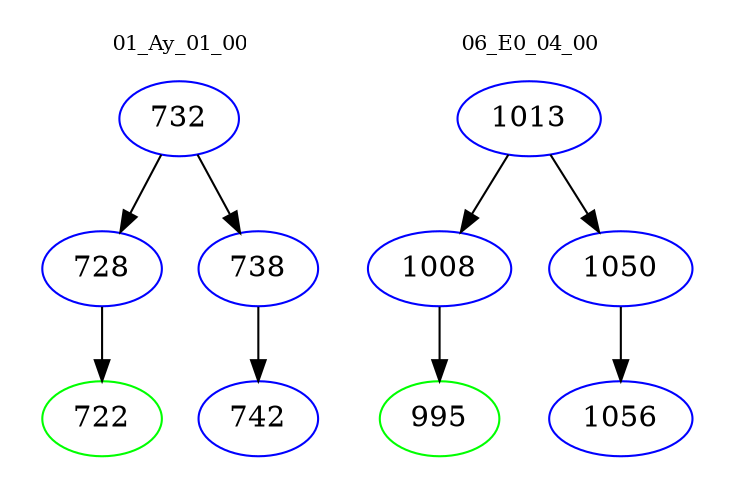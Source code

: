 digraph{
subgraph cluster_0 {
color = white
label = "01_Ay_01_00";
fontsize=10;
T0_732 [label="732", color="blue"]
T0_732 -> T0_728 [color="black"]
T0_728 [label="728", color="blue"]
T0_728 -> T0_722 [color="black"]
T0_722 [label="722", color="green"]
T0_732 -> T0_738 [color="black"]
T0_738 [label="738", color="blue"]
T0_738 -> T0_742 [color="black"]
T0_742 [label="742", color="blue"]
}
subgraph cluster_1 {
color = white
label = "06_E0_04_00";
fontsize=10;
T1_1013 [label="1013", color="blue"]
T1_1013 -> T1_1008 [color="black"]
T1_1008 [label="1008", color="blue"]
T1_1008 -> T1_995 [color="black"]
T1_995 [label="995", color="green"]
T1_1013 -> T1_1050 [color="black"]
T1_1050 [label="1050", color="blue"]
T1_1050 -> T1_1056 [color="black"]
T1_1056 [label="1056", color="blue"]
}
}
